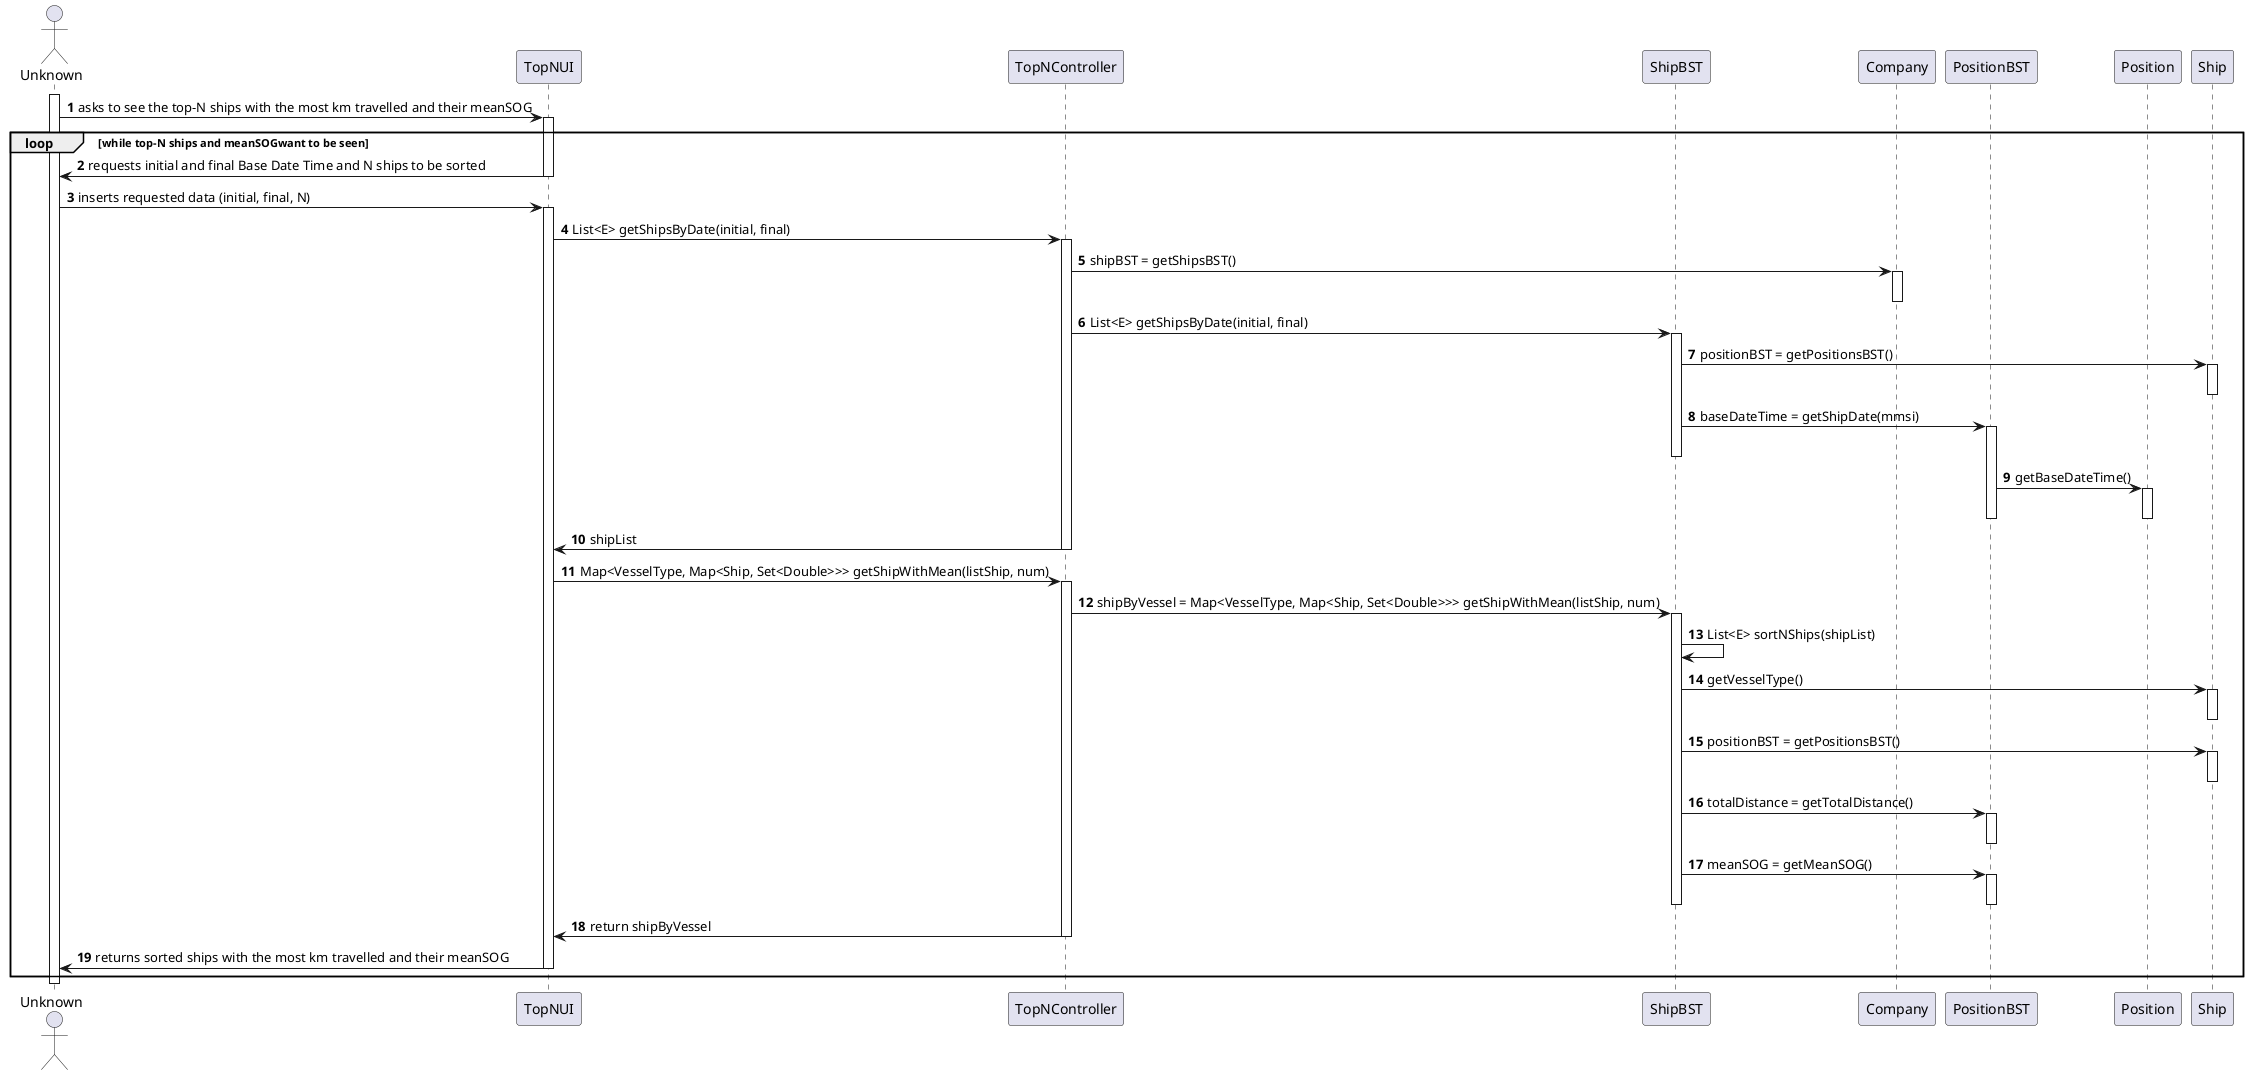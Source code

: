 @startuml
autonumber
'hide footbox
actor "Unknown" as ADM

participant "TopNUI" as UI
participant "TopNController" as CTRL
participant "ShipBST" as STORE
participant "Company" as COMP
participant "PositionBST" as BST
participant "Position" as POS
participant "Ship" as SHIP


activate ADM
ADM -> UI : asks to see the top-N ships with the most km travelled and their meanSOG
activate UI
loop while top-N ships and meanSOGwant to be seen
UI -> ADM : requests initial and final Base Date Time and N ships to be sorted
deactivate UI

ADM -> UI : inserts requested data (initial, final, N)
activate UI
UI -> CTRL : List<E> getShipsByDate(initial, final)
activate CTRL
CTRL -> COMP : shipBST = getShipsBST()
activate COMP
deactivate COMP
CTRL -> STORE : List<E> getShipsByDate(initial, final)
activate STORE
STORE -> SHIP : positionBST = getPositionsBST()

activate SHIP
deactivate SHIP
STORE -> BST : baseDateTime = getShipDate(mmsi)
activate BST
deactivate STORE
BST -> POS : getBaseDateTime()
activate POS
deactivate BST
deactivate POS

CTRL -> UI : shipList
deactivate CTRL

UI -> CTRL : Map<VesselType, Map<Ship, Set<Double>>> getShipWithMean(listShip, num)
activate CTRL
CTRL -> STORE : shipByVessel = Map<VesselType, Map<Ship, Set<Double>>> getShipWithMean(listShip, num)
activate STORE
STORE -> STORE : List<E> sortNShips(shipList)
STORE -> SHIP : getVesselType()
activate SHIP
deactivate SHIP

STORE -> SHIP : positionBST = getPositionsBST()
activate SHIP
deactivate SHIP

STORE -> BST : totalDistance = getTotalDistance()
activate BST
deactivate BST

STORE -> BST : meanSOG = getMeanSOG()
activate BST
deactivate BST
deactivate STORE
CTRL -> UI : return shipByVessel
deactivate CTRL
UI -> ADM : returns sorted ships with the most km travelled and their meanSOG
deactivate UI
end
deactivate ADM

@enduml